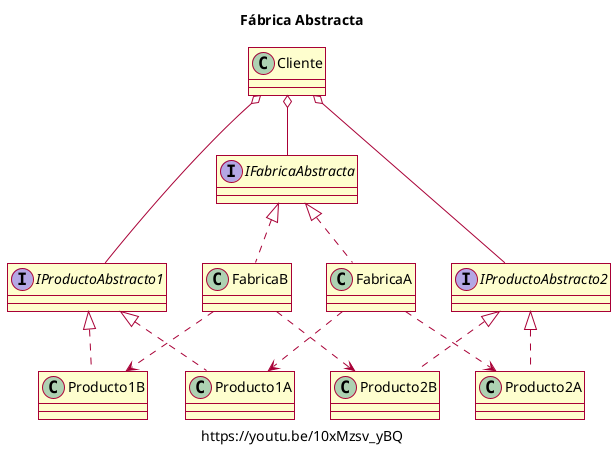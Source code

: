 /'
  @title        PATRÓN FÁBRICA ABSTRACTA
  @description  El patrón Fábrica Abstracta proporciona una interfaz para crear
                familias de objetos relacionados o dependientes sin especificar
                sus clases concretas.
  @author       Gerardo Tordoya
  @date         2022-09-28
  @source       https://youtu.be/10xMzsv_yBQ
'/

@startuml Nicosio

' Configuración de la plantilla (skin clásico, fuente Excel, sin sombras).
skin rose
skinparam classFontName Calibri
skinparam shadowing false

' Inicio del diagrama.
title Fábrica Abstracta


' ─── OBJETOS ──────────────────────────────────────────────────────────────────
class Cliente

interface IFabricaAbstracta
class FabricaA
class FabricaB

interface IProductoAbstracto1
class Producto1A
class Producto1B

interface IProductoAbstracto2
class Producto2A
class Producto2B


' ─── RELACIONES ───────────────────────────────────────────────────────────────
Cliente o-- IFabricaAbstracta
Cliente o-- IProductoAbstracto1
Cliente o-- IProductoAbstracto2

IFabricaAbstracta <|.. FabricaA
IFabricaAbstracta <|.. FabricaB

IProductoAbstracto1 <|.. Producto1A
IProductoAbstracto1 <|.. Producto1B

IProductoAbstracto2 <|.. Producto2A
IProductoAbstracto2 <|.. Producto2B

FabricaA ..> Producto1A
FabricaA ..> Producto2A

FabricaB ..> Producto1B
FabricaB ..> Producto2B


' Fin del diagrama.
caption https://youtu.be/10xMzsv_yBQ

@enduml
